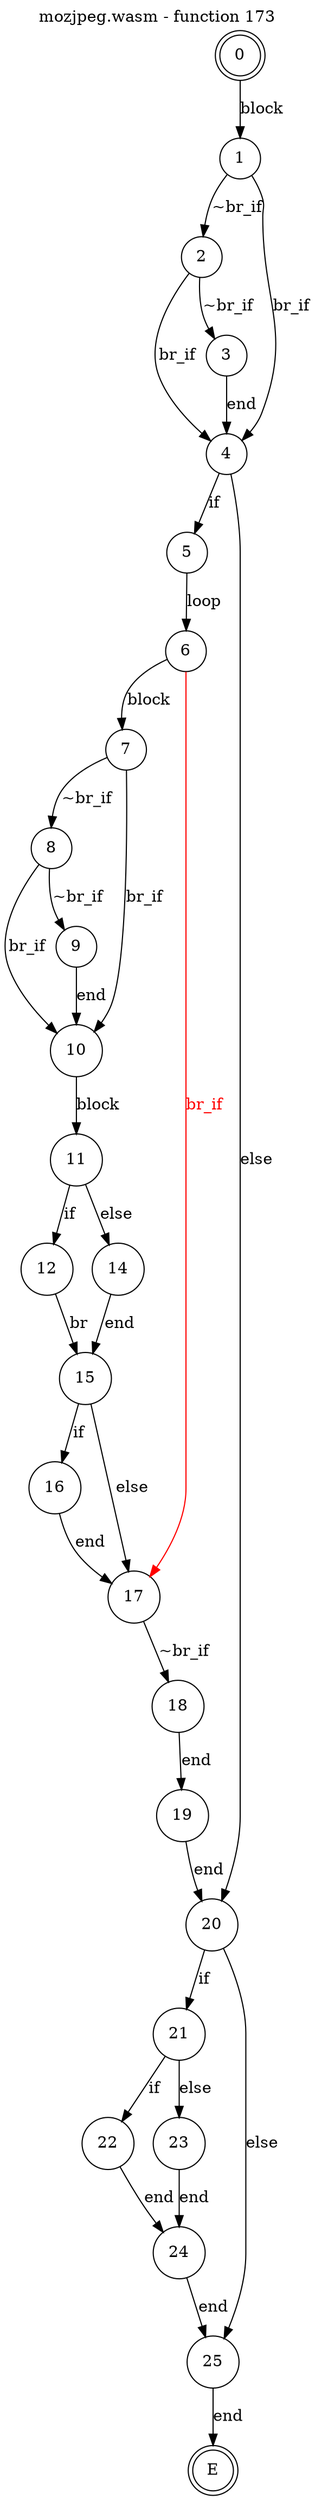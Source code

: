 digraph finite_state_machine {
    label = "mozjpeg.wasm - function 173"
    labelloc =  t
    labelfontsize = 16
    labelfontcolor = black
    labelfontname = "Helvetica"
    node [shape = doublecircle]; 0 E ;
    node [shape = circle];
    0 -> 1[label="block"];
    1 -> 2[label="~br_if"];
    1 -> 4[label="br_if"];
    2 -> 3[label="~br_if"];
    2 -> 4[label="br_if"];
    3 -> 4[label="end"];
    4 -> 5[label="if"];
    4 -> 20[label="else"];
    5 -> 6[label="loop"];
    6 -> 7[label="block"];
    7 -> 8[label="~br_if"];
    7 -> 10[label="br_if"];
    8 -> 9[label="~br_if"];
    8 -> 10[label="br_if"];
    9 -> 10[label="end"];
    10 -> 11[label="block"];
    11 -> 12[label="if"];
    11 -> 14[label="else"];
    12 -> 15[label="br"];
    14 -> 15[label="end"];
    15 -> 16[label="if"];
    15 -> 17[label="else"];
    16 -> 17[label="end"];
    17 -> 18[label="~br_if"];
    17 -> 6[color="red" dir=back fontcolor="red" label="br_if"];
    18 -> 19[label="end"];
    19 -> 20[label="end"];
    20 -> 21[label="if"];
    20 -> 25[label="else"];
    21 -> 22[label="if"];
    21 -> 23[label="else"];
    22 -> 24[label="end"];
    23 -> 24[label="end"];
    24 -> 25[label="end"];
    25 -> E[label="end"];
}
